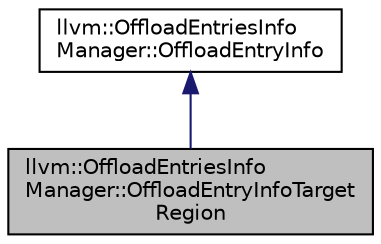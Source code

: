 digraph "llvm::OffloadEntriesInfoManager::OffloadEntryInfoTargetRegion"
{
 // LATEX_PDF_SIZE
  bgcolor="transparent";
  edge [fontname="Helvetica",fontsize="10",labelfontname="Helvetica",labelfontsize="10"];
  node [fontname="Helvetica",fontsize="10",shape=record];
  Node1 [label="llvm::OffloadEntriesInfo\lManager::OffloadEntryInfoTarget\lRegion",height=0.2,width=0.4,color="black", fillcolor="grey75", style="filled", fontcolor="black",tooltip="Target region entries info."];
  Node2 -> Node1 [dir="back",color="midnightblue",fontsize="10",style="solid",fontname="Helvetica"];
  Node2 [label="llvm::OffloadEntriesInfo\lManager::OffloadEntryInfo",height=0.2,width=0.4,color="black",URL="$classllvm_1_1OffloadEntriesInfoManager_1_1OffloadEntryInfo.html",tooltip="Base class of the entries info."];
}
